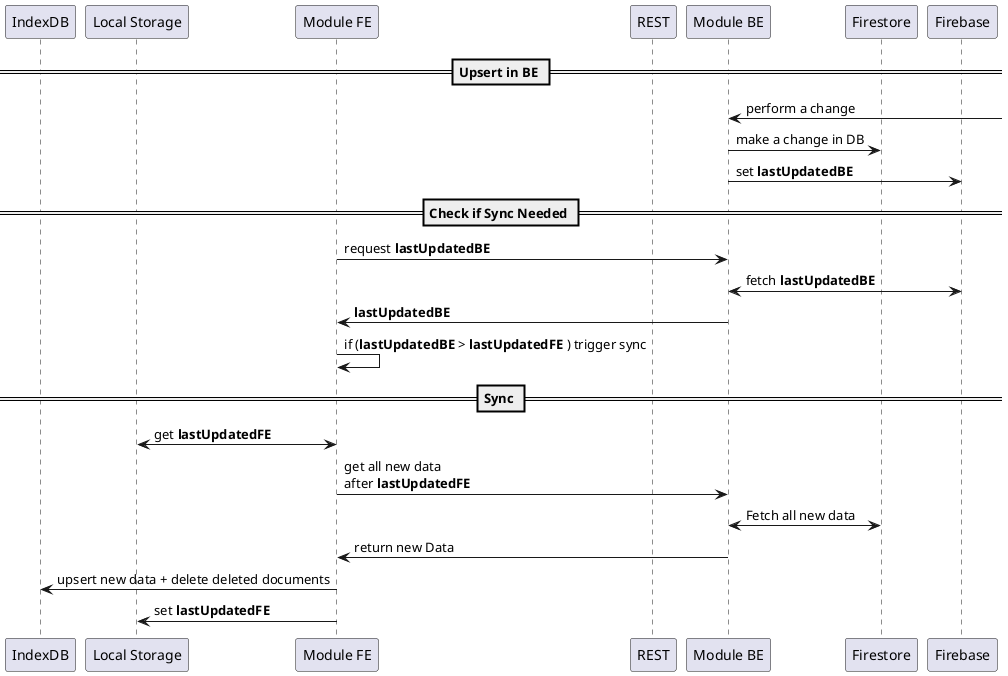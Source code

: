 @startuml
participant IDB as "IndexDB"
participant STR as "Local Storage"
participant FE as "Module FE"
participant REST as "REST"
participant BE as "Module BE"
participant FS as "Firestore"
participant FB as "Firebase"

== Upsert in BE ==
BE <- : perform a change
BE -> FS: make a change in DB
BE -> FB: set **lastUpdatedBE**

== Check if Sync Needed ==
FE -> BE: request **lastUpdatedBE**
BE <-> FB: fetch **lastUpdatedBE**
BE -> FE: **lastUpdatedBE**
FE -> FE: if (**lastUpdatedBE** > **lastUpdatedFE** ) trigger sync

== Sync ==
FE <-> STR: get **lastUpdatedFE**
FE -> BE: get all new data\nafter **lastUpdatedFE**
BE <-> FS: Fetch all new data
BE -> FE: return new Data
FE -> IDB: upsert new data + delete deleted documents
FE -> STR: set **lastUpdatedFE**


@enduml